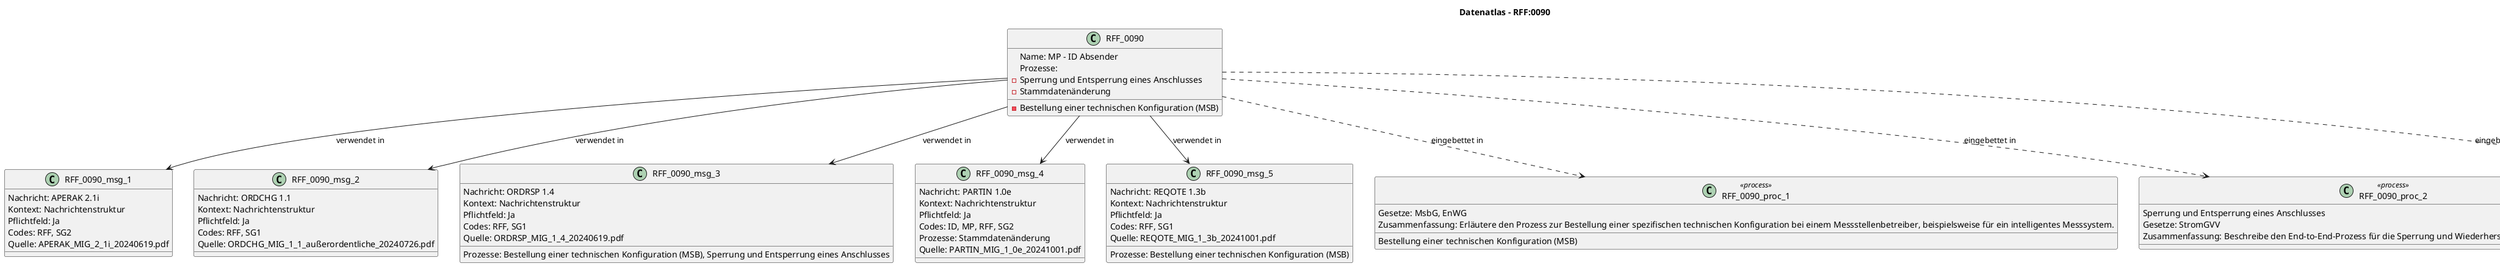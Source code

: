 @startuml
title Datenatlas – RFF:0090
class RFF_0090 {
  Name: MP - ID Absender
  Prozesse:
    - Bestellung einer technischen Konfiguration (MSB)
    - Sperrung und Entsperrung eines Anschlusses
    - Stammdatenänderung
}
class RFF_0090_msg_1 {
  Nachricht: APERAK 2.1i
  Kontext: Nachrichtenstruktur
  Pflichtfeld: Ja
  Codes: RFF, SG2
  Quelle: APERAK_MIG_2_1i_20240619.pdf
}
RFF_0090 --> RFF_0090_msg_1 : verwendet in
class RFF_0090_msg_2 {
  Nachricht: ORDCHG 1.1
  Kontext: Nachrichtenstruktur
  Pflichtfeld: Ja
  Codes: RFF, SG1
  Quelle: ORDCHG_MIG_1_1_außerordentliche_20240726.pdf
}
RFF_0090 --> RFF_0090_msg_2 : verwendet in
class RFF_0090_msg_3 {
  Nachricht: ORDRSP 1.4
  Kontext: Nachrichtenstruktur
  Pflichtfeld: Ja
  Codes: RFF, SG1
  Prozesse: Bestellung einer technischen Konfiguration (MSB), Sperrung und Entsperrung eines Anschlusses
  Quelle: ORDRSP_MIG_1_4_20240619.pdf
}
RFF_0090 --> RFF_0090_msg_3 : verwendet in
class RFF_0090_msg_4 {
  Nachricht: PARTIN 1.0e
  Kontext: Nachrichtenstruktur
  Pflichtfeld: Ja
  Codes: ID, MP, RFF, SG2
  Prozesse: Stammdatenänderung
  Quelle: PARTIN_MIG_1_0e_20241001.pdf
}
RFF_0090 --> RFF_0090_msg_4 : verwendet in
class RFF_0090_msg_5 {
  Nachricht: REQOTE 1.3b
  Kontext: Nachrichtenstruktur
  Pflichtfeld: Ja
  Codes: RFF, SG1
  Prozesse: Bestellung einer technischen Konfiguration (MSB)
  Quelle: REQOTE_MIG_1_3b_20241001.pdf
}
RFF_0090 --> RFF_0090_msg_5 : verwendet in
class RFF_0090_proc_1 <<process>> {
  Bestellung einer technischen Konfiguration (MSB)
  Gesetze: MsbG, EnWG
  Zusammenfassung: Erläutere den Prozess zur Bestellung einer spezifischen technischen Konfiguration bei einem Messstellenbetreiber, beispielsweise für ein intelligentes Messsystem.
}
RFF_0090 ..> RFF_0090_proc_1 : eingebettet in
class RFF_0090_proc_2 <<process>> {
  Sperrung und Entsperrung eines Anschlusses
  Gesetze: StromGVV
  Zusammenfassung: Beschreibe den End-to-End-Prozess für die Sperrung und Wiederherstellung eines Netzanschlusses.
}
RFF_0090 ..> RFF_0090_proc_2 : eingebettet in
class RFF_0090_proc_3 <<process>> {
  Stammdatenänderung
  Zusammenfassung: Wie wird eine Stammdatenänderung an einer Marktlokation, wie z.B.
}
RFF_0090 ..> RFF_0090_proc_3 : eingebettet in
@enduml